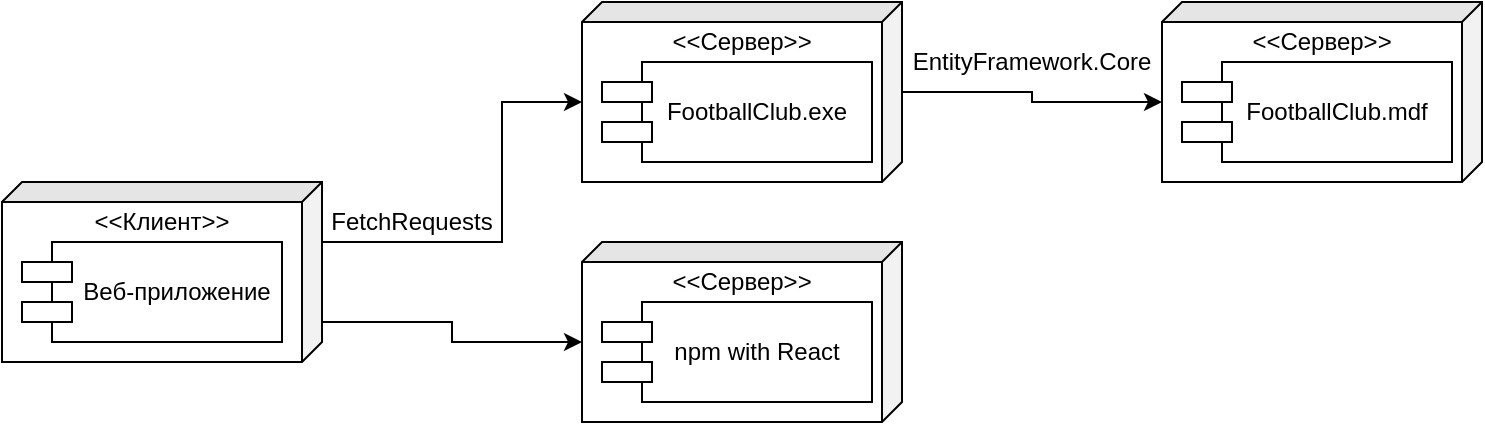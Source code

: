 <mxfile version="13.9.9" type="device"><diagram id="iVzx6-Q4-whXvVC-hKY4" name="Страница 1"><mxGraphModel dx="1038" dy="607" grid="1" gridSize="10" guides="1" tooltips="1" connect="1" arrows="1" fold="1" page="1" pageScale="1" pageWidth="827" pageHeight="1169" math="0" shadow="0"><root><mxCell id="0"/><mxCell id="1" parent="0"/><mxCell id="YB9Ys8oy_ny8RKDJZtXZ-7" style="edgeStyle=orthogonalEdgeStyle;rounded=0;orthogonalLoop=1;jettySize=auto;html=1;entryX=0;entryY=0;entryDx=50;entryDy=160;entryPerimeter=0;" edge="1" parent="1" source="YB9Ys8oy_ny8RKDJZtXZ-1" target="YB9Ys8oy_ny8RKDJZtXZ-2"><mxGeometry relative="1" as="geometry"><Array as="points"><mxPoint x="280" y="310"/><mxPoint x="280" y="240"/></Array></mxGeometry></mxCell><mxCell id="YB9Ys8oy_ny8RKDJZtXZ-10" style="edgeStyle=orthogonalEdgeStyle;rounded=0;orthogonalLoop=1;jettySize=auto;html=1;entryX=0;entryY=0;entryDx=50;entryDy=160;entryPerimeter=0;" edge="1" parent="1" source="YB9Ys8oy_ny8RKDJZtXZ-1" target="YB9Ys8oy_ny8RKDJZtXZ-9"><mxGeometry relative="1" as="geometry"><Array as="points"><mxPoint x="255" y="350"/><mxPoint x="255" y="360"/></Array></mxGeometry></mxCell><mxCell id="YB9Ys8oy_ny8RKDJZtXZ-1" value="" style="shape=cube;whiteSpace=wrap;html=1;boundedLbl=1;backgroundOutline=1;darkOpacity=0.05;darkOpacity2=0.1;size=10;direction=south;" vertex="1" parent="1"><mxGeometry x="30" y="280" width="160" height="90" as="geometry"/></mxCell><mxCell id="YB9Ys8oy_ny8RKDJZtXZ-5" style="edgeStyle=orthogonalEdgeStyle;rounded=0;orthogonalLoop=1;jettySize=auto;html=1;entryX=0;entryY=0;entryDx=50;entryDy=160;entryPerimeter=0;" edge="1" parent="1" source="YB9Ys8oy_ny8RKDJZtXZ-2" target="YB9Ys8oy_ny8RKDJZtXZ-3"><mxGeometry relative="1" as="geometry"/></mxCell><mxCell id="YB9Ys8oy_ny8RKDJZtXZ-2" value="" style="shape=cube;whiteSpace=wrap;html=1;boundedLbl=1;backgroundOutline=1;darkOpacity=0.05;darkOpacity2=0.1;size=10;direction=south;" vertex="1" parent="1"><mxGeometry x="320" y="190" width="160" height="90" as="geometry"/></mxCell><mxCell id="YB9Ys8oy_ny8RKDJZtXZ-3" value="&lt;span style=&quot;color: rgba(0 , 0 , 0 , 0) ; font-family: monospace ; font-size: 0px&quot;&gt;%3CmxGraphModel%3E%3Croot%3E%3CmxCell%20id%3D%220%22%2F%3E%3CmxCell%20id%3D%221%22%20parent%3D%220%22%2F%3E%3CmxCell%20id%3D%222%22%20value%3D%22%26lt%3Bspan%26gt%3B%26amp%3Bnbsp%3B%20%26amp%3Bnbsp%3B%D0%92%D0%B5%D0%B1-%D0%BF%D1%80%D0%B8%D0%BB%D0%BE%D0%B6%D0%B5%D0%BD%D0%B8%D0%B5%26lt%3B%2Fspan%26gt%3B%22%20style%3D%22rounded%3D0%3BwhiteSpace%3Dwrap%3Bhtml%3D1%3B%22%20vertex%3D%221%22%20parent%3D%221%22%3E%3CmxGeometry%20x%3D%22100%22%20y%3D%22140%22%20width%3D%22115%22%20height%3D%2250%22%20as%3D%22geometry%22%2F%3E%3C%2FmxCell%3E%3CmxCell%20id%3D%223%22%20value%3D%22%22%20style%3D%22rounded%3D0%3BwhiteSpace%3Dwrap%3Bhtml%3D1%3B%22%20vertex%3D%221%22%20parent%3D%221%22%3E%3CmxGeometry%20x%3D%2280%22%20y%3D%22170%22%20width%3D%2225%22%20height%3D%2210%22%20as%3D%22geometry%22%2F%3E%3C%2FmxCell%3E%3CmxCell%20id%3D%224%22%20value%3D%22%22%20style%3D%22rounded%3D0%3BwhiteSpace%3Dwrap%3Bhtml%3D1%3B%22%20vertex%3D%221%22%20parent%3D%221%22%3E%3CmxGeometry%20x%3D%2280%22%20y%3D%22150%22%20width%3D%2225%22%20height%3D%2210%22%20as%3D%22geometry%22%2F%3E%3C%2FmxCell%3E%3C%2Froot%3E%3C%2FmxGraphModel%3E&lt;/span&gt;" style="shape=cube;whiteSpace=wrap;html=1;boundedLbl=1;backgroundOutline=1;darkOpacity=0.05;darkOpacity2=0.1;size=10;direction=south;" vertex="1" parent="1"><mxGeometry x="610" y="190" width="160" height="90" as="geometry"/></mxCell><mxCell id="YB9Ys8oy_ny8RKDJZtXZ-6" value="EntityFramework.Core" style="text;html=1;strokeColor=none;fillColor=none;align=center;verticalAlign=middle;whiteSpace=wrap;rounded=0;" vertex="1" parent="1"><mxGeometry x="480" y="210" width="130" height="20" as="geometry"/></mxCell><mxCell id="YB9Ys8oy_ny8RKDJZtXZ-8" value="FetchRequests" style="text;html=1;strokeColor=none;fillColor=none;align=center;verticalAlign=middle;whiteSpace=wrap;rounded=0;" vertex="1" parent="1"><mxGeometry x="190" y="290" width="90" height="20" as="geometry"/></mxCell><mxCell id="YB9Ys8oy_ny8RKDJZtXZ-9" value="" style="shape=cube;whiteSpace=wrap;html=1;boundedLbl=1;backgroundOutline=1;darkOpacity=0.05;darkOpacity2=0.1;size=10;direction=south;" vertex="1" parent="1"><mxGeometry x="320" y="310" width="160" height="90" as="geometry"/></mxCell><mxCell id="YB9Ys8oy_ny8RKDJZtXZ-11" value="&amp;lt;&amp;lt;Клиент&amp;gt;&amp;gt;" style="text;html=1;strokeColor=none;fillColor=none;align=center;verticalAlign=middle;whiteSpace=wrap;rounded=0;" vertex="1" parent="1"><mxGeometry x="75" y="290" width="70" height="20" as="geometry"/></mxCell><mxCell id="YB9Ys8oy_ny8RKDJZtXZ-12" value="&amp;lt;&amp;lt;Сервер&amp;gt;&amp;gt;" style="text;html=1;strokeColor=none;fillColor=none;align=center;verticalAlign=middle;whiteSpace=wrap;rounded=0;" vertex="1" parent="1"><mxGeometry x="365" y="200" width="70" height="20" as="geometry"/></mxCell><mxCell id="YB9Ys8oy_ny8RKDJZtXZ-13" value="&amp;lt;&amp;lt;Сервер&amp;gt;&amp;gt;" style="text;html=1;strokeColor=none;fillColor=none;align=center;verticalAlign=middle;whiteSpace=wrap;rounded=0;" vertex="1" parent="1"><mxGeometry x="365" y="320" width="70" height="20" as="geometry"/></mxCell><mxCell id="YB9Ys8oy_ny8RKDJZtXZ-14" value="&amp;lt;&amp;lt;Сервер&amp;gt;&amp;gt;" style="text;html=1;strokeColor=none;fillColor=none;align=center;verticalAlign=middle;whiteSpace=wrap;rounded=0;" vertex="1" parent="1"><mxGeometry x="655" y="200" width="70" height="20" as="geometry"/></mxCell><mxCell id="YB9Ys8oy_ny8RKDJZtXZ-15" value="&lt;span&gt;&amp;nbsp; &amp;nbsp;Веб-приложение&lt;/span&gt;" style="rounded=0;whiteSpace=wrap;html=1;" vertex="1" parent="1"><mxGeometry x="55" y="310" width="115" height="50" as="geometry"/></mxCell><mxCell id="YB9Ys8oy_ny8RKDJZtXZ-16" value="" style="rounded=0;whiteSpace=wrap;html=1;" vertex="1" parent="1"><mxGeometry x="40" y="320" width="25" height="10" as="geometry"/></mxCell><mxCell id="YB9Ys8oy_ny8RKDJZtXZ-17" value="" style="rounded=0;whiteSpace=wrap;html=1;" vertex="1" parent="1"><mxGeometry x="40" y="340" width="25" height="10" as="geometry"/></mxCell><mxCell id="YB9Ys8oy_ny8RKDJZtXZ-22" value="FootballClub.exe&lt;span style=&quot;color: rgba(0 , 0 , 0 , 0) ; font-family: monospace ; font-size: 0px&quot;&gt;%3CmxGraphModel%3E%3Croot%3E%3CmxCell%20id%3D%220%22%2F%3E%3CmxCell%20id%3D%221%22%20parent%3D%220%22%2F%3E%3CmxCell%20id%3D%222%22%20value%3D%22%26lt%3Bspan%26gt%3B%26amp%3Bnbsp%3B%20%26amp%3Bnbsp%3B%D0%92%D0%B5%D0%B1-%D0%BF%D1%80%D0%B8%D0%BB%D0%BE%D0%B6%D0%B5%D0%BD%D0%B8%D0%B5%26lt%3B%2Fspan%26gt%3B%22%20style%3D%22rounded%3D0%3BwhiteSpace%3Dwrap%3Bhtml%3D1%3B%22%20vertex%3D%221%22%20parent%3D%221%22%3E%3CmxGeometry%20x%3D%22100%22%20y%3D%22140%22%20width%3D%22115%22%20height%3D%2250%22%20as%3D%22geometry%22%2F%3E%3C%2FmxCell%3E%3CmxCell%20id%3D%223%22%20value%3D%22%22%20style%3D%22rounded%3D0%3BwhiteSpace%3Dwrap%3Bhtml%3D1%3B%22%20vertex%3D%221%22%20parent%3D%221%22%3E%3CmxGeometry%20x%3D%2280%22%20y%3D%22170%22%20width%3D%2225%22%20height%3D%2210%22%20as%3D%22geometry%22%2F%3E%3C%2FmxCell%3E%3CmxCell%20id%3D%224%22%20value%3D%22%22%20style%3D%22rounded%3D0%3BwhiteSpace%3Dwrap%3Bhtml%3D1%3B%22%20vertex%3D%221%22%20parent%3D%221%22%3E%3CmxGeometry%20x%3D%2280%22%20y%3D%22150%22%20width%3D%2225%22%20height%3D%2210%22%20as%3D%22geometry%22%2F%3E%3C%2FmxCell%3E%3C%2Froot%3E%3C%2FmxGraphModel%3E&lt;/span&gt;" style="rounded=0;whiteSpace=wrap;html=1;" vertex="1" parent="1"><mxGeometry x="350" y="220" width="115" height="50" as="geometry"/></mxCell><mxCell id="YB9Ys8oy_ny8RKDJZtXZ-23" value="" style="rounded=0;whiteSpace=wrap;html=1;" vertex="1" parent="1"><mxGeometry x="330" y="250" width="25" height="10" as="geometry"/></mxCell><mxCell id="YB9Ys8oy_ny8RKDJZtXZ-24" value="" style="rounded=0;whiteSpace=wrap;html=1;" vertex="1" parent="1"><mxGeometry x="330" y="230" width="25" height="10" as="geometry"/></mxCell><mxCell id="YB9Ys8oy_ny8RKDJZtXZ-28" value="npm with React" style="rounded=0;whiteSpace=wrap;html=1;" vertex="1" parent="1"><mxGeometry x="350" y="340" width="115" height="50" as="geometry"/></mxCell><mxCell id="YB9Ys8oy_ny8RKDJZtXZ-29" value="" style="rounded=0;whiteSpace=wrap;html=1;" vertex="1" parent="1"><mxGeometry x="330" y="370" width="25" height="10" as="geometry"/></mxCell><mxCell id="YB9Ys8oy_ny8RKDJZtXZ-30" value="" style="rounded=0;whiteSpace=wrap;html=1;" vertex="1" parent="1"><mxGeometry x="330" y="350" width="25" height="10" as="geometry"/></mxCell><mxCell id="YB9Ys8oy_ny8RKDJZtXZ-31" value="FootballClub.mdf" style="rounded=0;whiteSpace=wrap;html=1;" vertex="1" parent="1"><mxGeometry x="640" y="220" width="115" height="50" as="geometry"/></mxCell><mxCell id="YB9Ys8oy_ny8RKDJZtXZ-32" value="" style="rounded=0;whiteSpace=wrap;html=1;" vertex="1" parent="1"><mxGeometry x="620" y="250" width="25" height="10" as="geometry"/></mxCell><mxCell id="YB9Ys8oy_ny8RKDJZtXZ-33" value="" style="rounded=0;whiteSpace=wrap;html=1;" vertex="1" parent="1"><mxGeometry x="620" y="230" width="25" height="10" as="geometry"/></mxCell></root></mxGraphModel></diagram></mxfile>